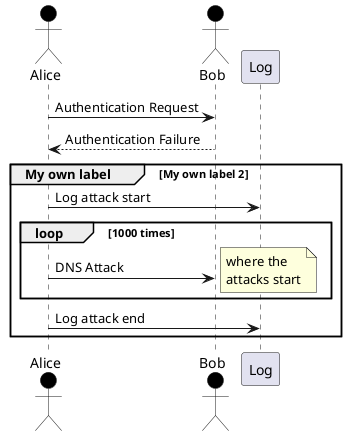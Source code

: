 @startuml SecondaryGroupLabel
actor Alice as A #black
actor Bob as B #black
A -> B : Authentication Request
A <-- B : Authentication Failure
group My own label [My own label 2]
  A -> Log : Log attack start
  loop 1000 times
    A -> B : DNS Attack
    note right
    where the 
    attacks start
    end note
  end
  A -> Log : Log attack end
end
@enduml